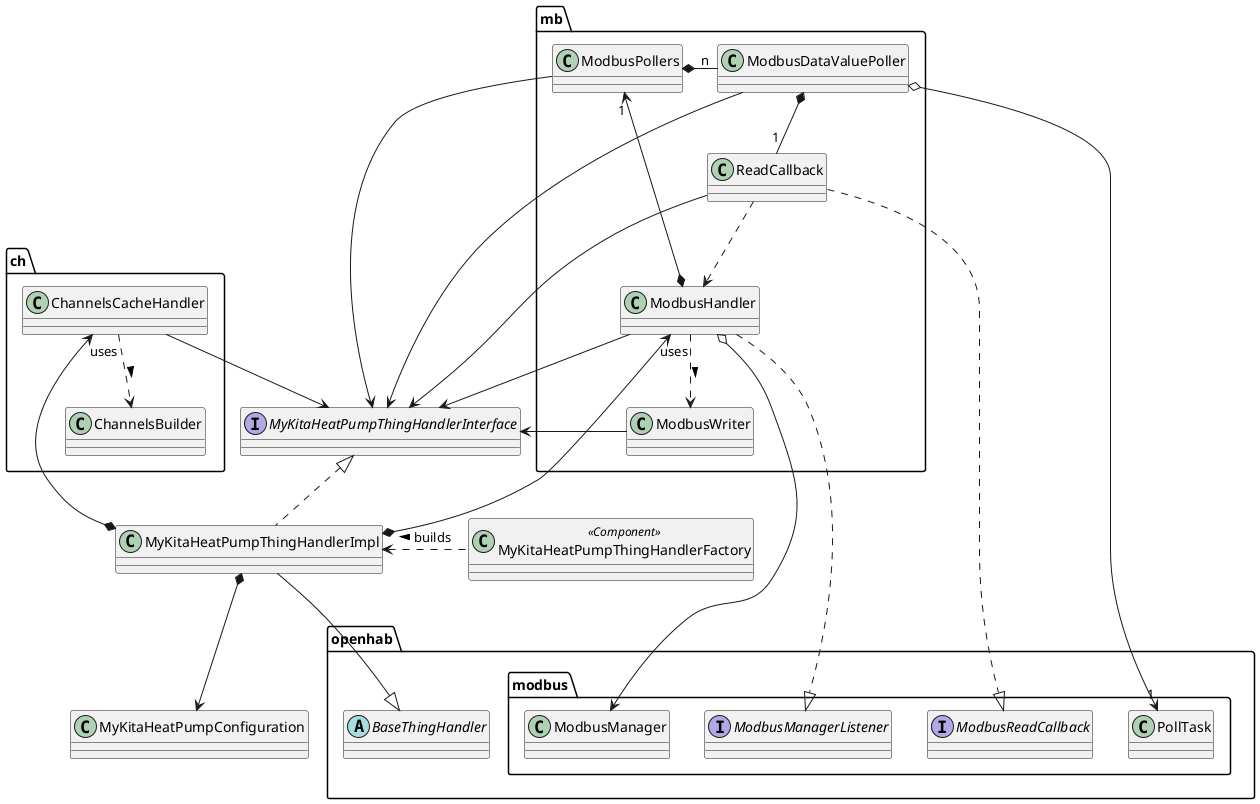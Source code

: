 @startuml

interface MyKitaHeatPumpThingHandlerInterface

abstract  class openhab.BaseThingHandler

class MyKitaHeatPumpThingHandlerFactory <<Component>>
class MyKitaHeatPumpThingHandlerImpl 

class MyKitaHeatPumpConfiguration

class ch.ChannelsCacheHandler
class ch.ChannelsBuilder

class mb.ModbusPollers
class mb.ModbusDataValuePoller
class mb.ModbusHandler
class mb.ReadCallback
class mb.ModbusWriter


interface openhab.modbus.ModbusManagerListener
class openhab.modbus.ModbusManager
class openhab.modbus.PollTask
interface openhab.modbus.ModbusReadCallback


MyKitaHeatPumpThingHandlerImpl <. MyKitaHeatPumpThingHandlerFactory : builds < 

 
MyKitaHeatPumpThingHandlerImpl ..up|> MyKitaHeatPumpThingHandlerInterface
MyKitaHeatPumpThingHandlerImpl --|> openhab.BaseThingHandler
MyKitaHeatPumpThingHandlerImpl *--> MyKitaHeatPumpConfiguration
MyKitaHeatPumpThingHandlerImpl *--> ch.ChannelsCacheHandler
MyKitaHeatPumpThingHandlerImpl *--> mb.ModbusHandler


ch.ChannelsCacheHandler --> MyKitaHeatPumpThingHandlerInterface
ch.ChannelsCacheHandler ..> ch.ChannelsBuilder : "uses" >

mb.ModbusHandler --> MyKitaHeatPumpThingHandlerInterface
mb.ModbusHandler ..|> openhab.modbus.ModbusManagerListener
mb.ModbusHandler o--> openhab.modbus.ModbusManager
mb.ModbusHandler *--> "1" mb.ModbusPollers
mb.ModbusHandler ..> mb.ModbusWriter : "uses" >

mb.ModbusPollers *-"n" mb.ModbusDataValuePoller
mb.ModbusPollers --> MyKitaHeatPumpThingHandlerInterface

mb.ModbusWriter --> MyKitaHeatPumpThingHandlerInterface

mb.ModbusDataValuePoller o--> "1" openhab.modbus.PollTask
mb.ModbusDataValuePoller *-- "1" mb.ReadCallback
mb.ModbusDataValuePoller --> MyKitaHeatPumpThingHandlerInterface

mb.ReadCallback ..> mb.ModbusHandler
mb.ReadCallback --> MyKitaHeatPumpThingHandlerInterface
mb.ReadCallback ..|> openhab.modbus.ModbusReadCallback

@enduml